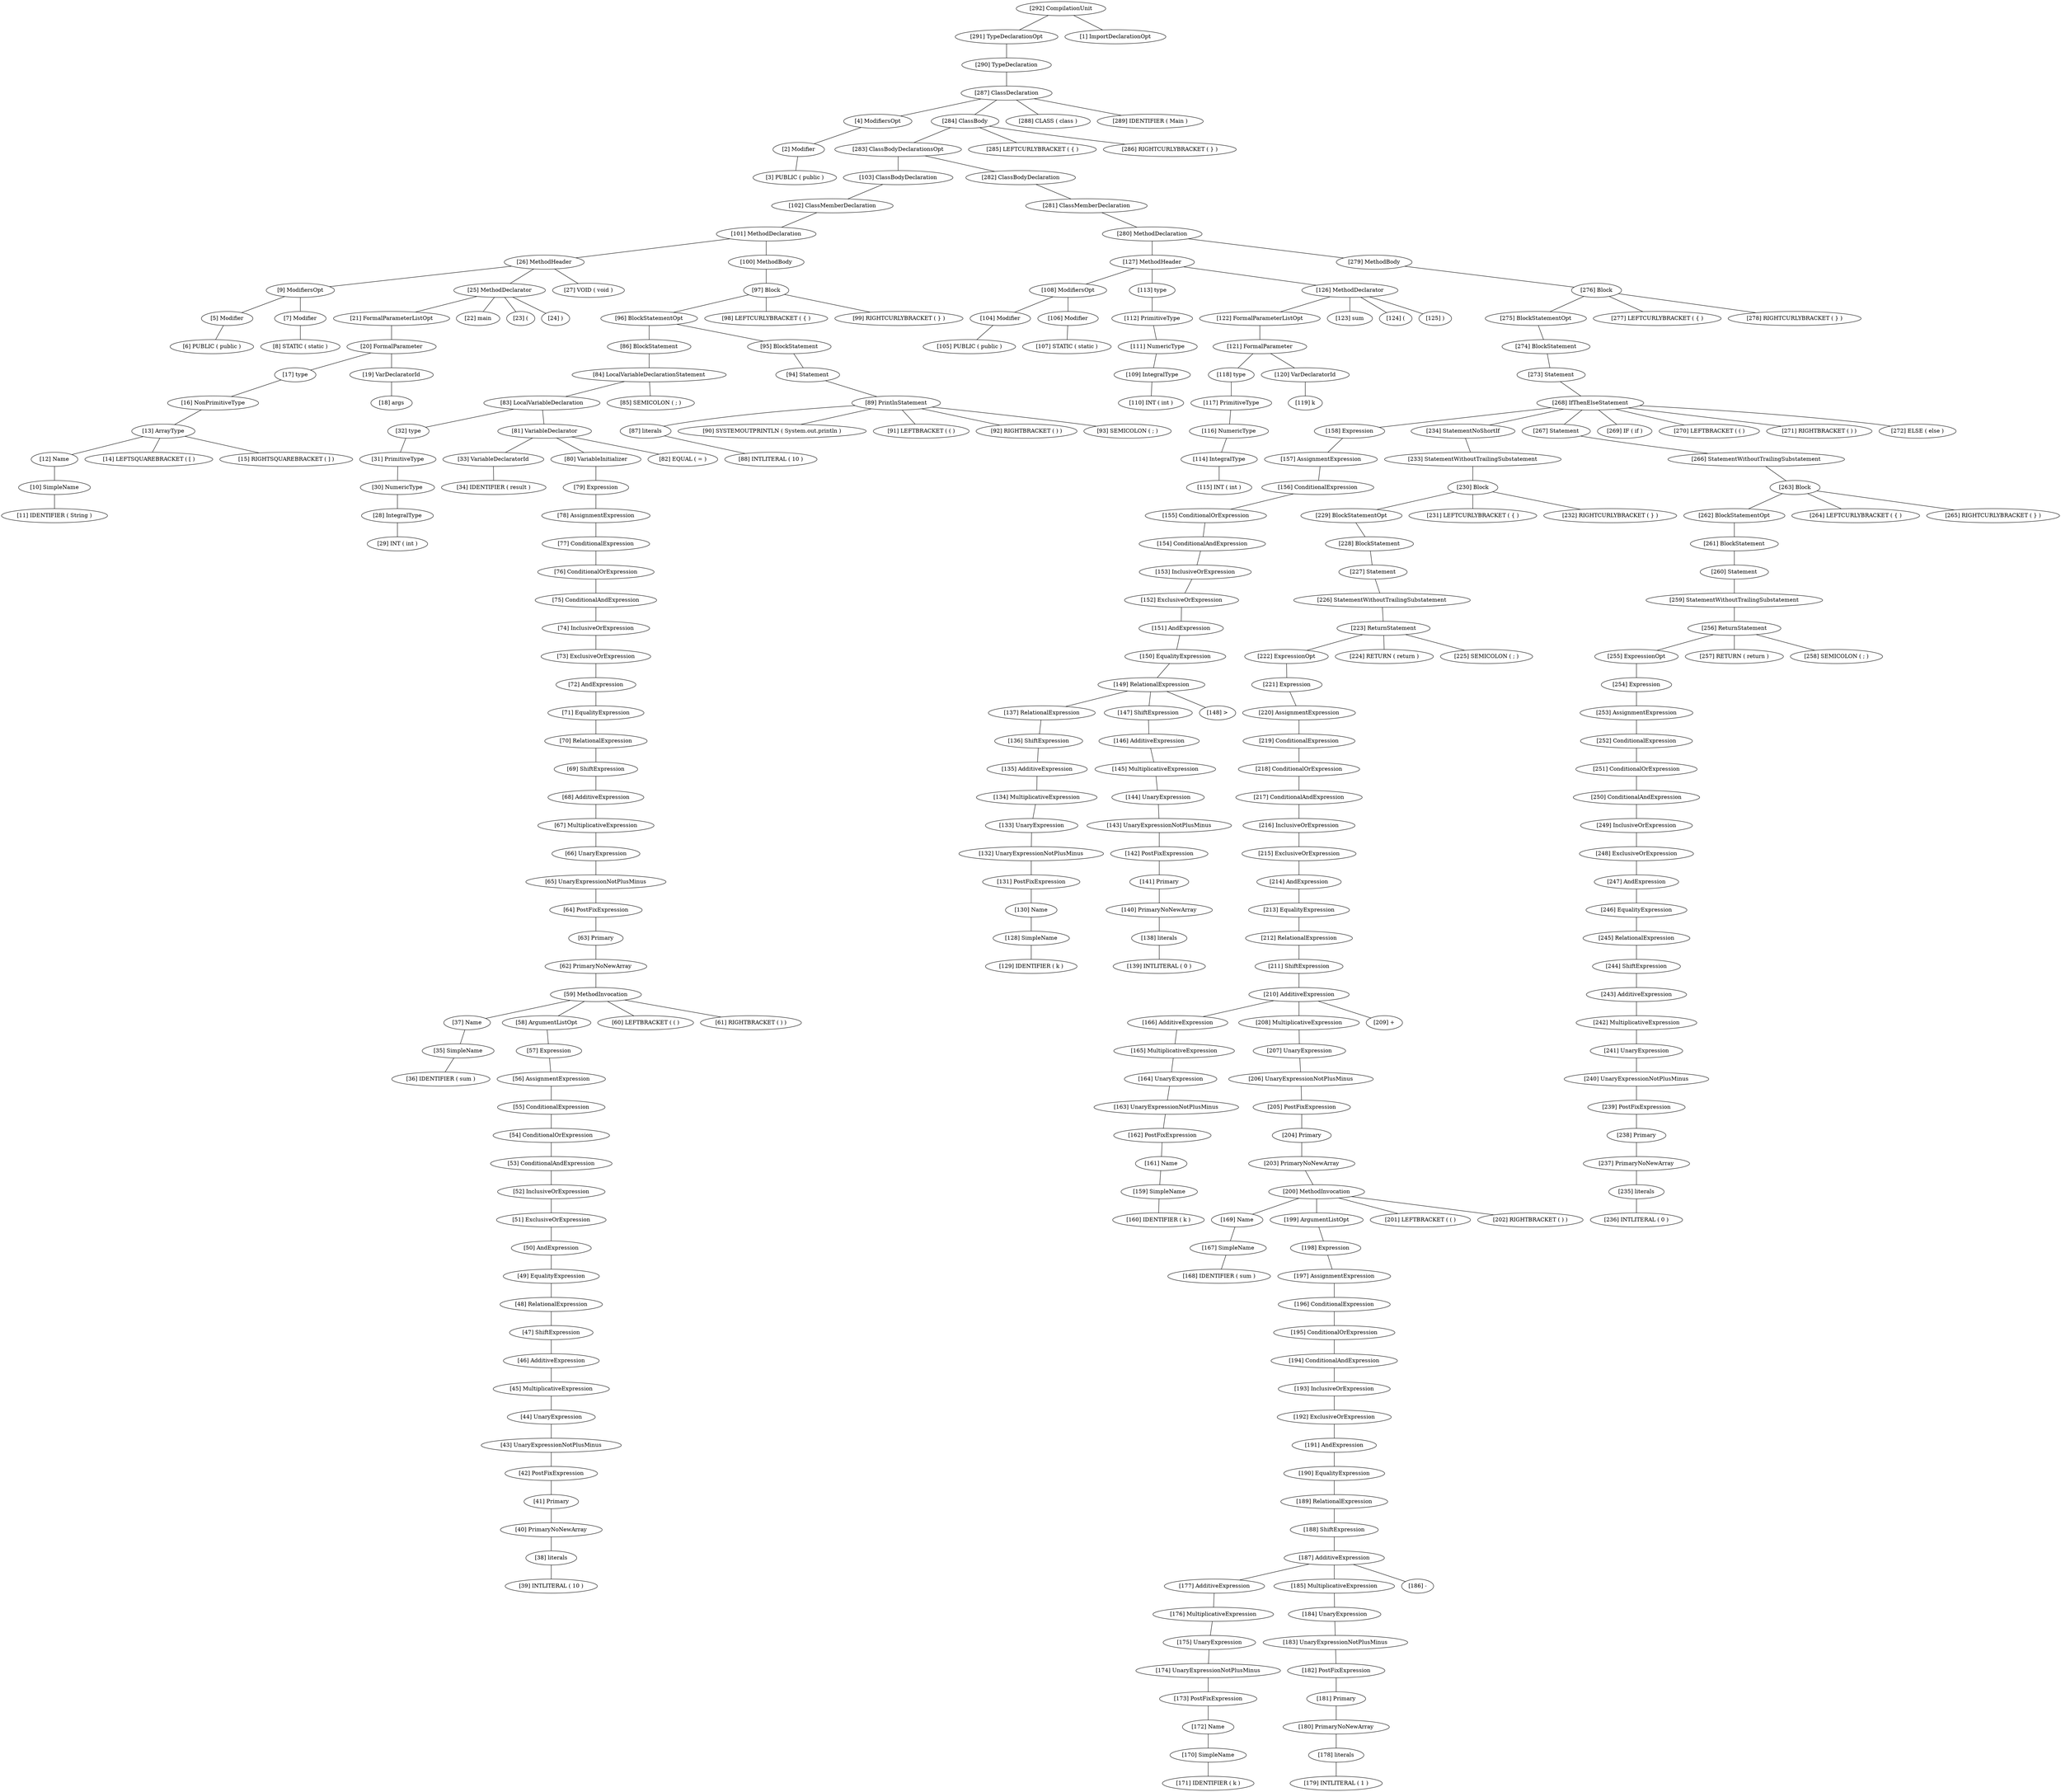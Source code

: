 strict graph{ 
"[2] Modifier"--"[3] PUBLIC ( public )"
"[4] ModifiersOpt"--"[2] Modifier"
"[5] Modifier"--"[6] PUBLIC ( public )"
"[7] Modifier"--"[8] STATIC ( static )"
"[9] ModifiersOpt"--"[5] Modifier"
"[9] ModifiersOpt"--"[7] Modifier"
"[10] SimpleName"--"[11] IDENTIFIER ( String )"
"[12] Name"--"[10] SimpleName"
"[13] ArrayType"--"[12] Name"
"[13] ArrayType"--"[14] LEFTSQUAREBRACKET ( [ )"
"[13] ArrayType"--"[15] RIGHTSQUAREBRACKET ( ] )"
"[16] NonPrimitiveType"--"[13] ArrayType"
"[17] type"--"[16] NonPrimitiveType"
"[19] VarDeclaratorId"--"[18] args"
"[20] FormalParameter"--"[17] type"
"[20] FormalParameter"--"[19] VarDeclaratorId"
"[21] FormalParameterListOpt"--"[20] FormalParameter"
"[25] MethodDeclarator"--"[22] main"
"[25] MethodDeclarator"--"[23] ("
"[25] MethodDeclarator"--"[21] FormalParameterListOpt"
"[25] MethodDeclarator"--"[24] )"
"[26] MethodHeader"--"[9] ModifiersOpt"
"[26] MethodHeader"--"[27] VOID ( void )"
"[26] MethodHeader"--"[25] MethodDeclarator"
"[28] IntegralType"--"[29] INT ( int )"
"[30] NumericType"--"[28] IntegralType"
"[31] PrimitiveType"--"[30] NumericType"
"[32] type"--"[31] PrimitiveType"
"[33] VariableDeclaratorId"--"[34] IDENTIFIER ( result )"
"[35] SimpleName"--"[36] IDENTIFIER ( sum )"
"[37] Name"--"[35] SimpleName"
"[38] literals"--"[39] INTLITERAL ( 10 )"
"[40] PrimaryNoNewArray"--"[38] literals"
"[41] Primary"--"[40] PrimaryNoNewArray"
"[42] PostFixExpression"--"[41] Primary"
"[43] UnaryExpressionNotPlusMinus"--"[42] PostFixExpression"
"[44] UnaryExpression"--"[43] UnaryExpressionNotPlusMinus"
"[45] MultiplicativeExpression"--"[44] UnaryExpression"
"[46] AdditiveExpression"--"[45] MultiplicativeExpression"
"[47] ShiftExpression"--"[46] AdditiveExpression"
"[48] RelationalExpression"--"[47] ShiftExpression"
"[49] EqualityExpression"--"[48] RelationalExpression"
"[50] AndExpression"--"[49] EqualityExpression"
"[51] ExclusiveOrExpression"--"[50] AndExpression"
"[52] InclusiveOrExpression"--"[51] ExclusiveOrExpression"
"[53] ConditionalAndExpression"--"[52] InclusiveOrExpression"
"[54] ConditionalOrExpression"--"[53] ConditionalAndExpression"
"[55] ConditionalExpression"--"[54] ConditionalOrExpression"
"[56] AssignmentExpression"--"[55] ConditionalExpression"
"[57] Expression"--"[56] AssignmentExpression"
"[58] ArgumentListOpt"--"[57] Expression"
"[59] MethodInvocation"--"[37] Name"
"[59] MethodInvocation"--"[60] LEFTBRACKET ( ( )"
"[59] MethodInvocation"--"[58] ArgumentListOpt"
"[59] MethodInvocation"--"[61] RIGHTBRACKET ( ) )"
"[62] PrimaryNoNewArray"--"[59] MethodInvocation"
"[63] Primary"--"[62] PrimaryNoNewArray"
"[64] PostFixExpression"--"[63] Primary"
"[65] UnaryExpressionNotPlusMinus"--"[64] PostFixExpression"
"[66] UnaryExpression"--"[65] UnaryExpressionNotPlusMinus"
"[67] MultiplicativeExpression"--"[66] UnaryExpression"
"[68] AdditiveExpression"--"[67] MultiplicativeExpression"
"[69] ShiftExpression"--"[68] AdditiveExpression"
"[70] RelationalExpression"--"[69] ShiftExpression"
"[71] EqualityExpression"--"[70] RelationalExpression"
"[72] AndExpression"--"[71] EqualityExpression"
"[73] ExclusiveOrExpression"--"[72] AndExpression"
"[74] InclusiveOrExpression"--"[73] ExclusiveOrExpression"
"[75] ConditionalAndExpression"--"[74] InclusiveOrExpression"
"[76] ConditionalOrExpression"--"[75] ConditionalAndExpression"
"[77] ConditionalExpression"--"[76] ConditionalOrExpression"
"[78] AssignmentExpression"--"[77] ConditionalExpression"
"[79] Expression"--"[78] AssignmentExpression"
"[80] VariableInitializer"--"[79] Expression"
"[81] VariableDeclarator"--"[33] VariableDeclaratorId"
"[81] VariableDeclarator"--"[82] EQUAL ( = )"
"[81] VariableDeclarator"--"[80] VariableInitializer"
"[83] LocalVariableDeclaration"--"[32] type"
"[83] LocalVariableDeclaration"--"[81] VariableDeclarator"
"[84] LocalVariableDeclarationStatement"--"[83] LocalVariableDeclaration"
"[84] LocalVariableDeclarationStatement"--"[85] SEMICOLON ( ; )"
"[86] BlockStatement"--"[84] LocalVariableDeclarationStatement"
"[87] literals"--"[88] INTLITERAL ( 10 )"
"[89] PrintlnStatement"--"[90] SYSTEMOUTPRINTLN ( System.out.println )"
"[89] PrintlnStatement"--"[91] LEFTBRACKET ( ( )"
"[89] PrintlnStatement"--"[87] literals"
"[89] PrintlnStatement"--"[92] RIGHTBRACKET ( ) )"
"[89] PrintlnStatement"--"[93] SEMICOLON ( ; )"
"[94] Statement"--"[89] PrintlnStatement"
"[95] BlockStatement"--"[94] Statement"
"[96] BlockStatementOpt"--"[86] BlockStatement"
"[96] BlockStatementOpt"--"[95] BlockStatement"
"[97] Block"--"[98] LEFTCURLYBRACKET ( { )"
"[97] Block"--"[96] BlockStatementOpt"
"[97] Block"--"[99] RIGHTCURLYBRACKET ( } )"
"[100] MethodBody"--"[97] Block"
"[101] MethodDeclaration"--"[26] MethodHeader"
"[101] MethodDeclaration"--"[100] MethodBody"
"[102] ClassMemberDeclaration"--"[101] MethodDeclaration"
"[103] ClassBodyDeclaration"--"[102] ClassMemberDeclaration"
"[104] Modifier"--"[105] PUBLIC ( public )"
"[106] Modifier"--"[107] STATIC ( static )"
"[108] ModifiersOpt"--"[104] Modifier"
"[108] ModifiersOpt"--"[106] Modifier"
"[109] IntegralType"--"[110] INT ( int )"
"[111] NumericType"--"[109] IntegralType"
"[112] PrimitiveType"--"[111] NumericType"
"[113] type"--"[112] PrimitiveType"
"[114] IntegralType"--"[115] INT ( int )"
"[116] NumericType"--"[114] IntegralType"
"[117] PrimitiveType"--"[116] NumericType"
"[118] type"--"[117] PrimitiveType"
"[120] VarDeclaratorId"--"[119] k"
"[121] FormalParameter"--"[118] type"
"[121] FormalParameter"--"[120] VarDeclaratorId"
"[122] FormalParameterListOpt"--"[121] FormalParameter"
"[126] MethodDeclarator"--"[123] sum"
"[126] MethodDeclarator"--"[124] ("
"[126] MethodDeclarator"--"[122] FormalParameterListOpt"
"[126] MethodDeclarator"--"[125] )"
"[127] MethodHeader"--"[108] ModifiersOpt"
"[127] MethodHeader"--"[113] type"
"[127] MethodHeader"--"[126] MethodDeclarator"
"[128] SimpleName"--"[129] IDENTIFIER ( k )"
"[130] Name"--"[128] SimpleName"
"[131] PostFixExpression"--"[130] Name"
"[132] UnaryExpressionNotPlusMinus"--"[131] PostFixExpression"
"[133] UnaryExpression"--"[132] UnaryExpressionNotPlusMinus"
"[134] MultiplicativeExpression"--"[133] UnaryExpression"
"[135] AdditiveExpression"--"[134] MultiplicativeExpression"
"[136] ShiftExpression"--"[135] AdditiveExpression"
"[137] RelationalExpression"--"[136] ShiftExpression"
"[138] literals"--"[139] INTLITERAL ( 0 )"
"[140] PrimaryNoNewArray"--"[138] literals"
"[141] Primary"--"[140] PrimaryNoNewArray"
"[142] PostFixExpression"--"[141] Primary"
"[143] UnaryExpressionNotPlusMinus"--"[142] PostFixExpression"
"[144] UnaryExpression"--"[143] UnaryExpressionNotPlusMinus"
"[145] MultiplicativeExpression"--"[144] UnaryExpression"
"[146] AdditiveExpression"--"[145] MultiplicativeExpression"
"[147] ShiftExpression"--"[146] AdditiveExpression"
"[149] RelationalExpression"--"[137] RelationalExpression"
"[149] RelationalExpression"--"[148] >"
"[149] RelationalExpression"--"[147] ShiftExpression"
"[150] EqualityExpression"--"[149] RelationalExpression"
"[151] AndExpression"--"[150] EqualityExpression"
"[152] ExclusiveOrExpression"--"[151] AndExpression"
"[153] InclusiveOrExpression"--"[152] ExclusiveOrExpression"
"[154] ConditionalAndExpression"--"[153] InclusiveOrExpression"
"[155] ConditionalOrExpression"--"[154] ConditionalAndExpression"
"[156] ConditionalExpression"--"[155] ConditionalOrExpression"
"[157] AssignmentExpression"--"[156] ConditionalExpression"
"[158] Expression"--"[157] AssignmentExpression"
"[159] SimpleName"--"[160] IDENTIFIER ( k )"
"[161] Name"--"[159] SimpleName"
"[162] PostFixExpression"--"[161] Name"
"[163] UnaryExpressionNotPlusMinus"--"[162] PostFixExpression"
"[164] UnaryExpression"--"[163] UnaryExpressionNotPlusMinus"
"[165] MultiplicativeExpression"--"[164] UnaryExpression"
"[166] AdditiveExpression"--"[165] MultiplicativeExpression"
"[167] SimpleName"--"[168] IDENTIFIER ( sum )"
"[169] Name"--"[167] SimpleName"
"[170] SimpleName"--"[171] IDENTIFIER ( k )"
"[172] Name"--"[170] SimpleName"
"[173] PostFixExpression"--"[172] Name"
"[174] UnaryExpressionNotPlusMinus"--"[173] PostFixExpression"
"[175] UnaryExpression"--"[174] UnaryExpressionNotPlusMinus"
"[176] MultiplicativeExpression"--"[175] UnaryExpression"
"[177] AdditiveExpression"--"[176] MultiplicativeExpression"
"[178] literals"--"[179] INTLITERAL ( 1 )"
"[180] PrimaryNoNewArray"--"[178] literals"
"[181] Primary"--"[180] PrimaryNoNewArray"
"[182] PostFixExpression"--"[181] Primary"
"[183] UnaryExpressionNotPlusMinus"--"[182] PostFixExpression"
"[184] UnaryExpression"--"[183] UnaryExpressionNotPlusMinus"
"[185] MultiplicativeExpression"--"[184] UnaryExpression"
"[187] AdditiveExpression"--"[177] AdditiveExpression"
"[187] AdditiveExpression"--"[186] -"
"[187] AdditiveExpression"--"[185] MultiplicativeExpression"
"[188] ShiftExpression"--"[187] AdditiveExpression"
"[189] RelationalExpression"--"[188] ShiftExpression"
"[190] EqualityExpression"--"[189] RelationalExpression"
"[191] AndExpression"--"[190] EqualityExpression"
"[192] ExclusiveOrExpression"--"[191] AndExpression"
"[193] InclusiveOrExpression"--"[192] ExclusiveOrExpression"
"[194] ConditionalAndExpression"--"[193] InclusiveOrExpression"
"[195] ConditionalOrExpression"--"[194] ConditionalAndExpression"
"[196] ConditionalExpression"--"[195] ConditionalOrExpression"
"[197] AssignmentExpression"--"[196] ConditionalExpression"
"[198] Expression"--"[197] AssignmentExpression"
"[199] ArgumentListOpt"--"[198] Expression"
"[200] MethodInvocation"--"[169] Name"
"[200] MethodInvocation"--"[201] LEFTBRACKET ( ( )"
"[200] MethodInvocation"--"[199] ArgumentListOpt"
"[200] MethodInvocation"--"[202] RIGHTBRACKET ( ) )"
"[203] PrimaryNoNewArray"--"[200] MethodInvocation"
"[204] Primary"--"[203] PrimaryNoNewArray"
"[205] PostFixExpression"--"[204] Primary"
"[206] UnaryExpressionNotPlusMinus"--"[205] PostFixExpression"
"[207] UnaryExpression"--"[206] UnaryExpressionNotPlusMinus"
"[208] MultiplicativeExpression"--"[207] UnaryExpression"
"[210] AdditiveExpression"--"[166] AdditiveExpression"
"[210] AdditiveExpression"--"[209] +"
"[210] AdditiveExpression"--"[208] MultiplicativeExpression"
"[211] ShiftExpression"--"[210] AdditiveExpression"
"[212] RelationalExpression"--"[211] ShiftExpression"
"[213] EqualityExpression"--"[212] RelationalExpression"
"[214] AndExpression"--"[213] EqualityExpression"
"[215] ExclusiveOrExpression"--"[214] AndExpression"
"[216] InclusiveOrExpression"--"[215] ExclusiveOrExpression"
"[217] ConditionalAndExpression"--"[216] InclusiveOrExpression"
"[218] ConditionalOrExpression"--"[217] ConditionalAndExpression"
"[219] ConditionalExpression"--"[218] ConditionalOrExpression"
"[220] AssignmentExpression"--"[219] ConditionalExpression"
"[221] Expression"--"[220] AssignmentExpression"
"[222] ExpressionOpt"--"[221] Expression"
"[223] ReturnStatement"--"[224] RETURN ( return )"
"[223] ReturnStatement"--"[222] ExpressionOpt"
"[223] ReturnStatement"--"[225] SEMICOLON ( ; )"
"[226] StatementWithoutTrailingSubstatement"--"[223] ReturnStatement"
"[227] Statement"--"[226] StatementWithoutTrailingSubstatement"
"[228] BlockStatement"--"[227] Statement"
"[229] BlockStatementOpt"--"[228] BlockStatement"
"[230] Block"--"[231] LEFTCURLYBRACKET ( { )"
"[230] Block"--"[229] BlockStatementOpt"
"[230] Block"--"[232] RIGHTCURLYBRACKET ( } )"
"[233] StatementWithoutTrailingSubstatement"--"[230] Block"
"[234] StatementNoShortIf"--"[233] StatementWithoutTrailingSubstatement"
"[235] literals"--"[236] INTLITERAL ( 0 )"
"[237] PrimaryNoNewArray"--"[235] literals"
"[238] Primary"--"[237] PrimaryNoNewArray"
"[239] PostFixExpression"--"[238] Primary"
"[240] UnaryExpressionNotPlusMinus"--"[239] PostFixExpression"
"[241] UnaryExpression"--"[240] UnaryExpressionNotPlusMinus"
"[242] MultiplicativeExpression"--"[241] UnaryExpression"
"[243] AdditiveExpression"--"[242] MultiplicativeExpression"
"[244] ShiftExpression"--"[243] AdditiveExpression"
"[245] RelationalExpression"--"[244] ShiftExpression"
"[246] EqualityExpression"--"[245] RelationalExpression"
"[247] AndExpression"--"[246] EqualityExpression"
"[248] ExclusiveOrExpression"--"[247] AndExpression"
"[249] InclusiveOrExpression"--"[248] ExclusiveOrExpression"
"[250] ConditionalAndExpression"--"[249] InclusiveOrExpression"
"[251] ConditionalOrExpression"--"[250] ConditionalAndExpression"
"[252] ConditionalExpression"--"[251] ConditionalOrExpression"
"[253] AssignmentExpression"--"[252] ConditionalExpression"
"[254] Expression"--"[253] AssignmentExpression"
"[255] ExpressionOpt"--"[254] Expression"
"[256] ReturnStatement"--"[257] RETURN ( return )"
"[256] ReturnStatement"--"[255] ExpressionOpt"
"[256] ReturnStatement"--"[258] SEMICOLON ( ; )"
"[259] StatementWithoutTrailingSubstatement"--"[256] ReturnStatement"
"[260] Statement"--"[259] StatementWithoutTrailingSubstatement"
"[261] BlockStatement"--"[260] Statement"
"[262] BlockStatementOpt"--"[261] BlockStatement"
"[263] Block"--"[264] LEFTCURLYBRACKET ( { )"
"[263] Block"--"[262] BlockStatementOpt"
"[263] Block"--"[265] RIGHTCURLYBRACKET ( } )"
"[266] StatementWithoutTrailingSubstatement"--"[263] Block"
"[267] Statement"--"[266] StatementWithoutTrailingSubstatement"
"[268] IfThenElseStatement"--"[269] IF ( if )"
"[268] IfThenElseStatement"--"[270] LEFTBRACKET ( ( )"
"[268] IfThenElseStatement"--"[158] Expression"
"[268] IfThenElseStatement"--"[271] RIGHTBRACKET ( ) )"
"[268] IfThenElseStatement"--"[234] StatementNoShortIf"
"[268] IfThenElseStatement"--"[272] ELSE ( else )"
"[268] IfThenElseStatement"--"[267] Statement"
"[273] Statement"--"[268] IfThenElseStatement"
"[274] BlockStatement"--"[273] Statement"
"[275] BlockStatementOpt"--"[274] BlockStatement"
"[276] Block"--"[277] LEFTCURLYBRACKET ( { )"
"[276] Block"--"[275] BlockStatementOpt"
"[276] Block"--"[278] RIGHTCURLYBRACKET ( } )"
"[279] MethodBody"--"[276] Block"
"[280] MethodDeclaration"--"[127] MethodHeader"
"[280] MethodDeclaration"--"[279] MethodBody"
"[281] ClassMemberDeclaration"--"[280] MethodDeclaration"
"[282] ClassBodyDeclaration"--"[281] ClassMemberDeclaration"
"[283] ClassBodyDeclarationsOpt"--"[103] ClassBodyDeclaration"
"[283] ClassBodyDeclarationsOpt"--"[282] ClassBodyDeclaration"
"[284] ClassBody"--"[285] LEFTCURLYBRACKET ( { )"
"[284] ClassBody"--"[283] ClassBodyDeclarationsOpt"
"[284] ClassBody"--"[286] RIGHTCURLYBRACKET ( } )"
"[287] ClassDeclaration"--"[4] ModifiersOpt"
"[287] ClassDeclaration"--"[288] CLASS ( class )"
"[287] ClassDeclaration"--"[289] IDENTIFIER ( Main )"
"[287] ClassDeclaration"--"[284] ClassBody"
"[290] TypeDeclaration"--"[287] ClassDeclaration"
"[291] TypeDeclarationOpt"--"[290] TypeDeclaration"
"[292] CompilationUnit"--"[1] ImportDeclarationOpt"
"[292] CompilationUnit"--"[291] TypeDeclarationOpt"
}
